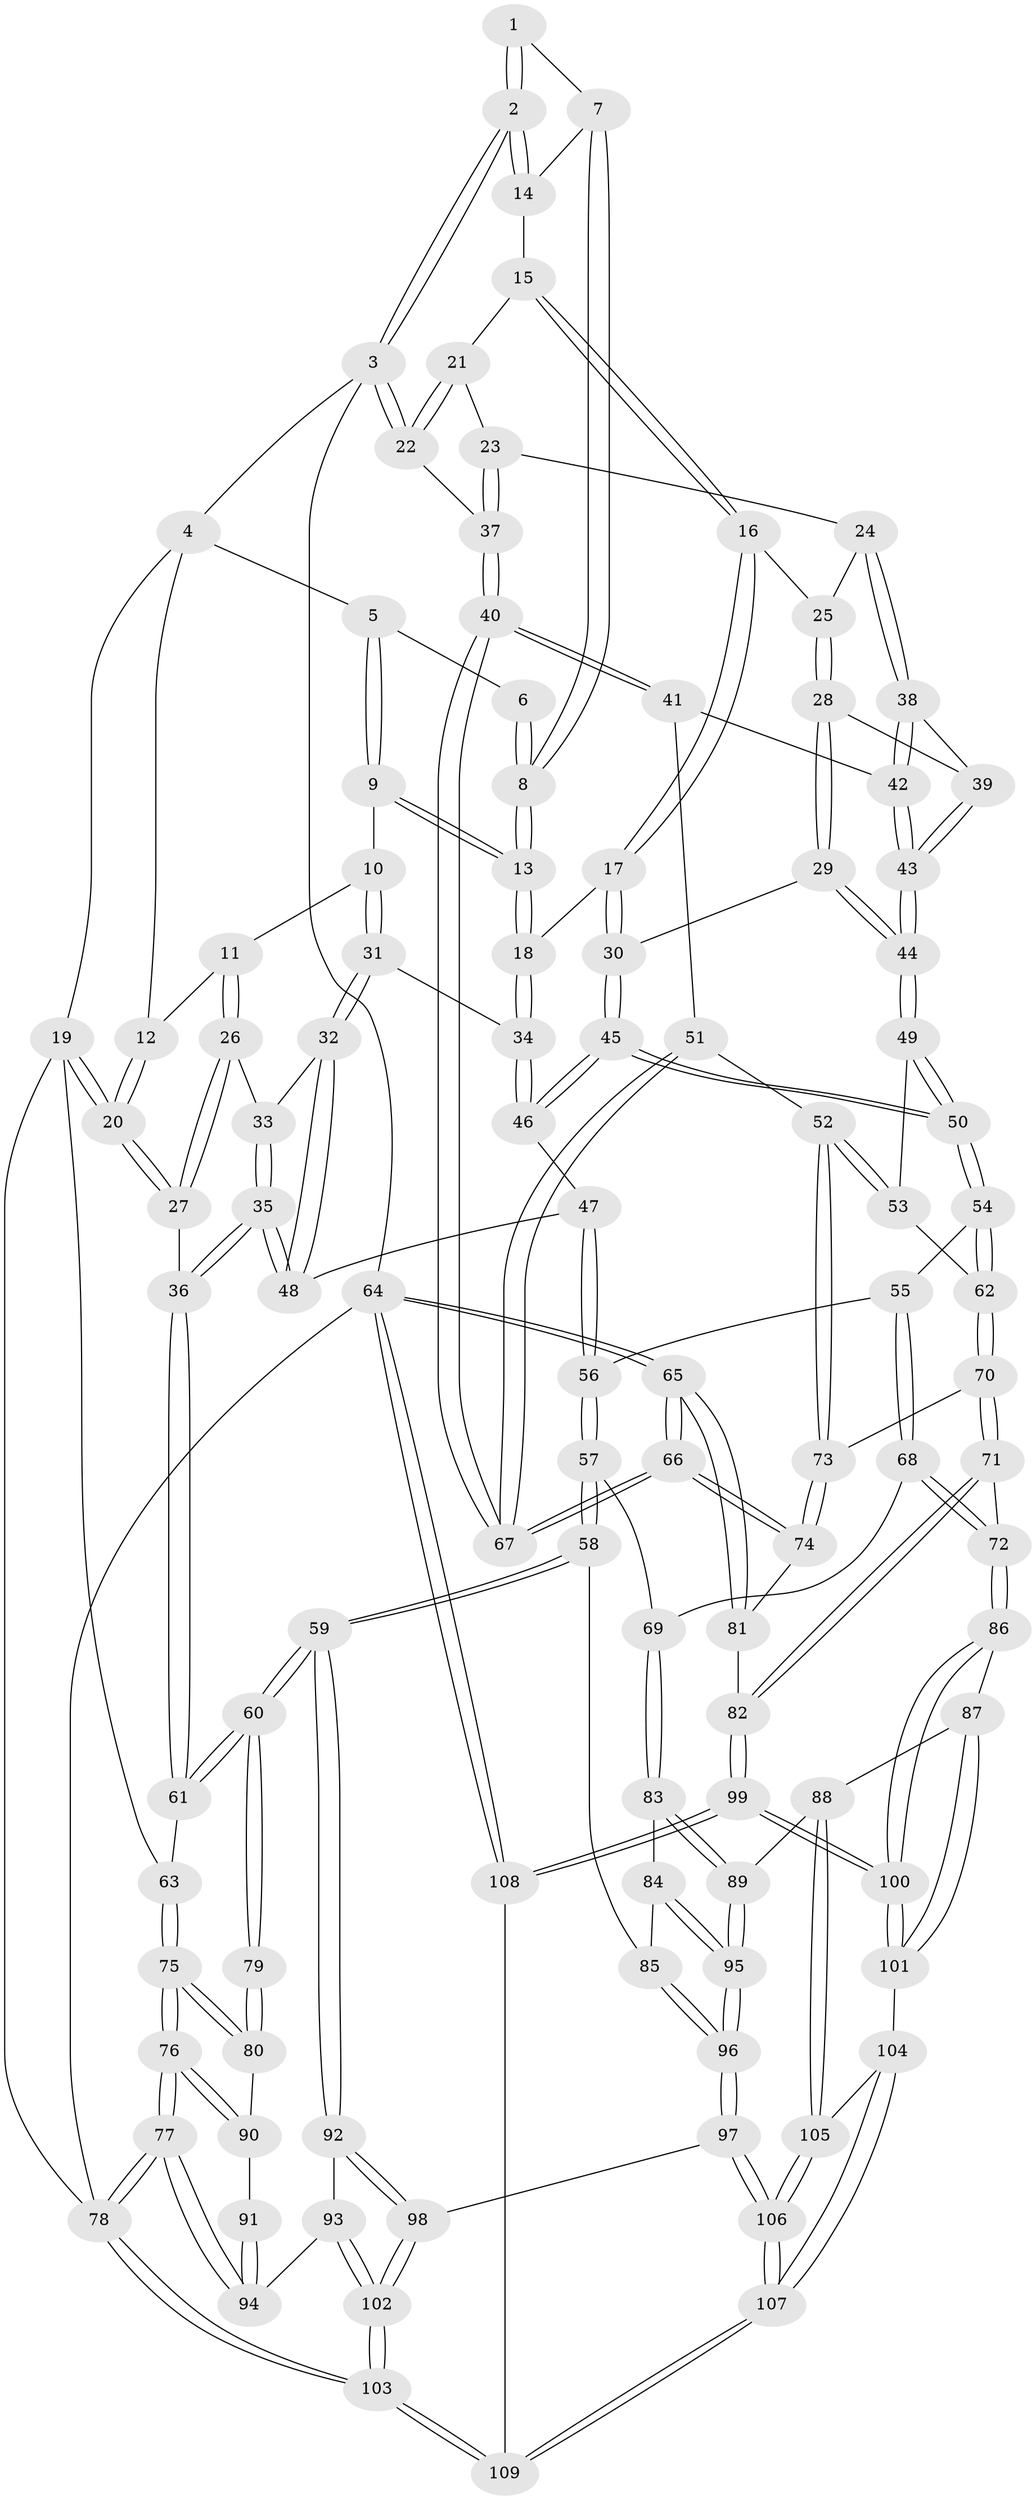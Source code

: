 // Generated by graph-tools (version 1.1) at 2025/38/03/09/25 02:38:43]
// undirected, 109 vertices, 269 edges
graph export_dot {
graph [start="1"]
  node [color=gray90,style=filled];
  1 [pos="+0.6768482325632829+0"];
  2 [pos="+1+0"];
  3 [pos="+1+0"];
  4 [pos="+0.24720864776481732+0"];
  5 [pos="+0.354785813281528+0"];
  6 [pos="+0.5328879898080705+0"];
  7 [pos="+0.7286041099671273+0.08070051423106214"];
  8 [pos="+0.6257762486021028+0.15366272635860057"];
  9 [pos="+0.37512195306953866+0.10909043391556347"];
  10 [pos="+0.36542299265700307+0.1257957730131038"];
  11 [pos="+0.27087923833064925+0.15680873962495476"];
  12 [pos="+0.082813855837788+0.10721587555064516"];
  13 [pos="+0.6044367166352431+0.18408812963634033"];
  14 [pos="+0.7872671070145119+0.10083263954327895"];
  15 [pos="+0.8380016132070677+0.1653914835711667"];
  16 [pos="+0.7883525941282933+0.23149185665224623"];
  17 [pos="+0.717233275833743+0.27816727101045213"];
  18 [pos="+0.6136094270731053+0.21449503746046675"];
  19 [pos="+0+0.2836524581272766"];
  20 [pos="+0+0.27869803378401764"];
  21 [pos="+0.8721140299146066+0.1712712585164685"];
  22 [pos="+1+0"];
  23 [pos="+0.9188036896786912+0.24886262030687797"];
  24 [pos="+0.8958307941790757+0.2857853684801201"];
  25 [pos="+0.8299371683130833+0.2797275917052294"];
  26 [pos="+0.17677441515428122+0.2502733667987927"];
  27 [pos="+0+0.29269266783758396"];
  28 [pos="+0.8255446000908431+0.31955558864127975"];
  29 [pos="+0.7511151079745022+0.35383218860317894"];
  30 [pos="+0.7361747650326708+0.3463093232034948"];
  31 [pos="+0.3700625104512566+0.291928165336236"];
  32 [pos="+0.3612746201611129+0.3203277980208691"];
  33 [pos="+0.17727558819855027+0.2507691868109246"];
  34 [pos="+0.5652114330262088+0.30502814672046097"];
  35 [pos="+0.30433987187120587+0.4183333478270526"];
  36 [pos="+0.2862306784116197+0.4410159443508757"];
  37 [pos="+1+0.32511004074578886"];
  38 [pos="+0.8915258515530136+0.30351446520706293"];
  39 [pos="+0.8532937104594992+0.32397858889988274"];
  40 [pos="+1+0.35342864484245046"];
  41 [pos="+0.9335898447174997+0.3952047337239681"];
  42 [pos="+0.9266158785746609+0.39312204754114055"];
  43 [pos="+0.8523026529509522+0.4095787137779733"];
  44 [pos="+0.8204545703873758+0.4260583589844105"];
  45 [pos="+0.6250114740453788+0.4555544729415545"];
  46 [pos="+0.5649512089800925+0.35492809688342"];
  47 [pos="+0.4202514452850516+0.4093559219081046"];
  48 [pos="+0.3474756220065521+0.3820644289909003"];
  49 [pos="+0.8119256434374977+0.48920837941632356"];
  50 [pos="+0.623004598390127+0.4774897541294485"];
  51 [pos="+0.915525148385121+0.5530436454366585"];
  52 [pos="+0.8706219937816311+0.5636638411463938"];
  53 [pos="+0.8185401441736452+0.5041692595289324"];
  54 [pos="+0.6218011645497955+0.4798282322961385"];
  55 [pos="+0.5519584201935722+0.5261656581184073"];
  56 [pos="+0.5291878167163937+0.5235716404834548"];
  57 [pos="+0.4169989102077889+0.5873547137570191"];
  58 [pos="+0.3181276750732144+0.6198943050235116"];
  59 [pos="+0.2851025875587068+0.612362730997547"];
  60 [pos="+0.2829355524510541+0.6101957406297691"];
  61 [pos="+0.26541011437141276+0.5316068152572301"];
  62 [pos="+0.700320882980585+0.586085050772999"];
  63 [pos="+0+0.4601742743119177"];
  64 [pos="+1+1"];
  65 [pos="+1+1"];
  66 [pos="+1+0.6785098521705257"];
  67 [pos="+1+0.5829912315530772"];
  68 [pos="+0.57218437085377+0.6645503883826199"];
  69 [pos="+0.5345961227704292+0.6761988368044963"];
  70 [pos="+0.7138542717847226+0.6471828360486763"];
  71 [pos="+0.6970735496830784+0.6893143850454417"];
  72 [pos="+0.6274211382434427+0.7066328847109905"];
  73 [pos="+0.8596659451978226+0.5902960508836186"];
  74 [pos="+0.885966324296441+0.763266959739213"];
  75 [pos="+0+0.533824200393666"];
  76 [pos="+0+0.8305138854847088"];
  77 [pos="+0+0.9833480227248763"];
  78 [pos="+0+1"];
  79 [pos="+0.22754223059045367+0.6312795907369927"];
  80 [pos="+0.10172329172335699+0.6159773351322502"];
  81 [pos="+0.8424302746357217+0.8088721218018953"];
  82 [pos="+0.8333847927465935+0.8126389601470646"];
  83 [pos="+0.484164385367884+0.7067290200222427"];
  84 [pos="+0.40588091486595007+0.6774069041927417"];
  85 [pos="+0.3514891649661954+0.6498901344748779"];
  86 [pos="+0.6201806362648762+0.7290398831176844"];
  87 [pos="+0.5439497089589647+0.7777892257031328"];
  88 [pos="+0.49872532629017163+0.7998831001694408"];
  89 [pos="+0.4821197969394331+0.7968404411501678"];
  90 [pos="+0.07808052837297705+0.7135320799243997"];
  91 [pos="+0.14630094453810094+0.6984978986470347"];
  92 [pos="+0.2720817507379204+0.7459419647455964"];
  93 [pos="+0.1972102490304835+0.8020667167548259"];
  94 [pos="+0.15022769656688614+0.7697934660162157"];
  95 [pos="+0.45456191821118536+0.8127705286539648"];
  96 [pos="+0.4230061951389793+0.8358960325415534"];
  97 [pos="+0.3968833851045517+0.8761467965163251"];
  98 [pos="+0.31793393194775643+0.8327262646688904"];
  99 [pos="+0.7601427399192998+0.9285850076889749"];
  100 [pos="+0.6313252318758596+0.8478221333855598"];
  101 [pos="+0.6004576812657586+0.8581469926089836"];
  102 [pos="+0.14420483711172608+0.9552342164310491"];
  103 [pos="+0+1"];
  104 [pos="+0.5858538596615432+0.8641681635888896"];
  105 [pos="+0.5369194024260726+0.8390490228959678"];
  106 [pos="+0.42414036719137754+1"];
  107 [pos="+0.438170536179088+1"];
  108 [pos="+0.74330688106637+1"];
  109 [pos="+0.436762913398265+1"];
  1 -- 2;
  1 -- 2;
  1 -- 7;
  2 -- 3;
  2 -- 3;
  2 -- 14;
  2 -- 14;
  3 -- 4;
  3 -- 22;
  3 -- 22;
  3 -- 64;
  4 -- 5;
  4 -- 12;
  4 -- 19;
  5 -- 6;
  5 -- 9;
  5 -- 9;
  6 -- 8;
  6 -- 8;
  7 -- 8;
  7 -- 8;
  7 -- 14;
  8 -- 13;
  8 -- 13;
  9 -- 10;
  9 -- 13;
  9 -- 13;
  10 -- 11;
  10 -- 31;
  10 -- 31;
  11 -- 12;
  11 -- 26;
  11 -- 26;
  12 -- 20;
  12 -- 20;
  13 -- 18;
  13 -- 18;
  14 -- 15;
  15 -- 16;
  15 -- 16;
  15 -- 21;
  16 -- 17;
  16 -- 17;
  16 -- 25;
  17 -- 18;
  17 -- 30;
  17 -- 30;
  18 -- 34;
  18 -- 34;
  19 -- 20;
  19 -- 20;
  19 -- 63;
  19 -- 78;
  20 -- 27;
  20 -- 27;
  21 -- 22;
  21 -- 22;
  21 -- 23;
  22 -- 37;
  23 -- 24;
  23 -- 37;
  23 -- 37;
  24 -- 25;
  24 -- 38;
  24 -- 38;
  25 -- 28;
  25 -- 28;
  26 -- 27;
  26 -- 27;
  26 -- 33;
  27 -- 36;
  28 -- 29;
  28 -- 29;
  28 -- 39;
  29 -- 30;
  29 -- 44;
  29 -- 44;
  30 -- 45;
  30 -- 45;
  31 -- 32;
  31 -- 32;
  31 -- 34;
  32 -- 33;
  32 -- 48;
  32 -- 48;
  33 -- 35;
  33 -- 35;
  34 -- 46;
  34 -- 46;
  35 -- 36;
  35 -- 36;
  35 -- 48;
  35 -- 48;
  36 -- 61;
  36 -- 61;
  37 -- 40;
  37 -- 40;
  38 -- 39;
  38 -- 42;
  38 -- 42;
  39 -- 43;
  39 -- 43;
  40 -- 41;
  40 -- 41;
  40 -- 67;
  40 -- 67;
  41 -- 42;
  41 -- 51;
  42 -- 43;
  42 -- 43;
  43 -- 44;
  43 -- 44;
  44 -- 49;
  44 -- 49;
  45 -- 46;
  45 -- 46;
  45 -- 50;
  45 -- 50;
  46 -- 47;
  47 -- 48;
  47 -- 56;
  47 -- 56;
  49 -- 50;
  49 -- 50;
  49 -- 53;
  50 -- 54;
  50 -- 54;
  51 -- 52;
  51 -- 67;
  51 -- 67;
  52 -- 53;
  52 -- 53;
  52 -- 73;
  52 -- 73;
  53 -- 62;
  54 -- 55;
  54 -- 62;
  54 -- 62;
  55 -- 56;
  55 -- 68;
  55 -- 68;
  56 -- 57;
  56 -- 57;
  57 -- 58;
  57 -- 58;
  57 -- 69;
  58 -- 59;
  58 -- 59;
  58 -- 85;
  59 -- 60;
  59 -- 60;
  59 -- 92;
  59 -- 92;
  60 -- 61;
  60 -- 61;
  60 -- 79;
  60 -- 79;
  61 -- 63;
  62 -- 70;
  62 -- 70;
  63 -- 75;
  63 -- 75;
  64 -- 65;
  64 -- 65;
  64 -- 108;
  64 -- 108;
  64 -- 78;
  65 -- 66;
  65 -- 66;
  65 -- 81;
  65 -- 81;
  66 -- 67;
  66 -- 67;
  66 -- 74;
  66 -- 74;
  68 -- 69;
  68 -- 72;
  68 -- 72;
  69 -- 83;
  69 -- 83;
  70 -- 71;
  70 -- 71;
  70 -- 73;
  71 -- 72;
  71 -- 82;
  71 -- 82;
  72 -- 86;
  72 -- 86;
  73 -- 74;
  73 -- 74;
  74 -- 81;
  75 -- 76;
  75 -- 76;
  75 -- 80;
  75 -- 80;
  76 -- 77;
  76 -- 77;
  76 -- 90;
  76 -- 90;
  77 -- 78;
  77 -- 78;
  77 -- 94;
  77 -- 94;
  78 -- 103;
  78 -- 103;
  79 -- 80;
  79 -- 80;
  80 -- 90;
  81 -- 82;
  82 -- 99;
  82 -- 99;
  83 -- 84;
  83 -- 89;
  83 -- 89;
  84 -- 85;
  84 -- 95;
  84 -- 95;
  85 -- 96;
  85 -- 96;
  86 -- 87;
  86 -- 100;
  86 -- 100;
  87 -- 88;
  87 -- 101;
  87 -- 101;
  88 -- 89;
  88 -- 105;
  88 -- 105;
  89 -- 95;
  89 -- 95;
  90 -- 91;
  91 -- 94;
  91 -- 94;
  92 -- 93;
  92 -- 98;
  92 -- 98;
  93 -- 94;
  93 -- 102;
  93 -- 102;
  95 -- 96;
  95 -- 96;
  96 -- 97;
  96 -- 97;
  97 -- 98;
  97 -- 106;
  97 -- 106;
  98 -- 102;
  98 -- 102;
  99 -- 100;
  99 -- 100;
  99 -- 108;
  99 -- 108;
  100 -- 101;
  100 -- 101;
  101 -- 104;
  102 -- 103;
  102 -- 103;
  103 -- 109;
  103 -- 109;
  104 -- 105;
  104 -- 107;
  104 -- 107;
  105 -- 106;
  105 -- 106;
  106 -- 107;
  106 -- 107;
  107 -- 109;
  107 -- 109;
  108 -- 109;
}
